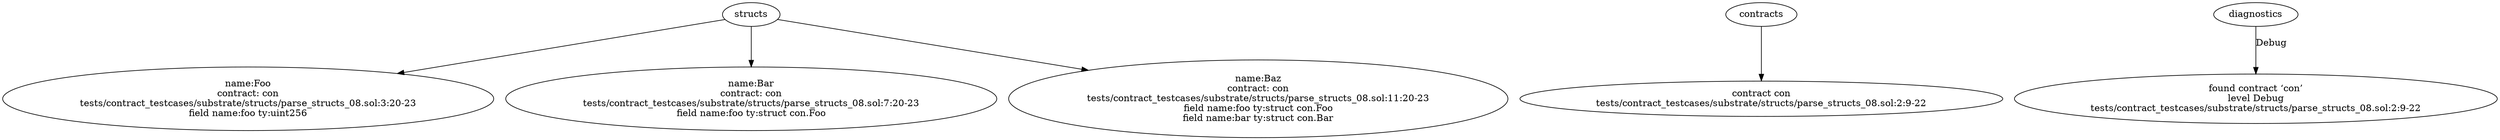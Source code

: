 strict digraph "tests/contract_testcases/substrate/structs/parse_structs_08.sol" {
	Foo [label="name:Foo\ncontract: con\ntests/contract_testcases/substrate/structs/parse_structs_08.sol:3:20-23\nfield name:foo ty:uint256"]
	Bar [label="name:Bar\ncontract: con\ntests/contract_testcases/substrate/structs/parse_structs_08.sol:7:20-23\nfield name:foo ty:struct con.Foo"]
	Baz [label="name:Baz\ncontract: con\ntests/contract_testcases/substrate/structs/parse_structs_08.sol:11:20-23\nfield name:foo ty:struct con.Foo\nfield name:bar ty:struct con.Bar"]
	contract [label="contract con\ntests/contract_testcases/substrate/structs/parse_structs_08.sol:2:9-22"]
	diagnostic [label="found contract ‘con’\nlevel Debug\ntests/contract_testcases/substrate/structs/parse_structs_08.sol:2:9-22"]
	structs -> Foo
	structs -> Bar
	structs -> Baz
	contracts -> contract
	diagnostics -> diagnostic [label="Debug"]
}
